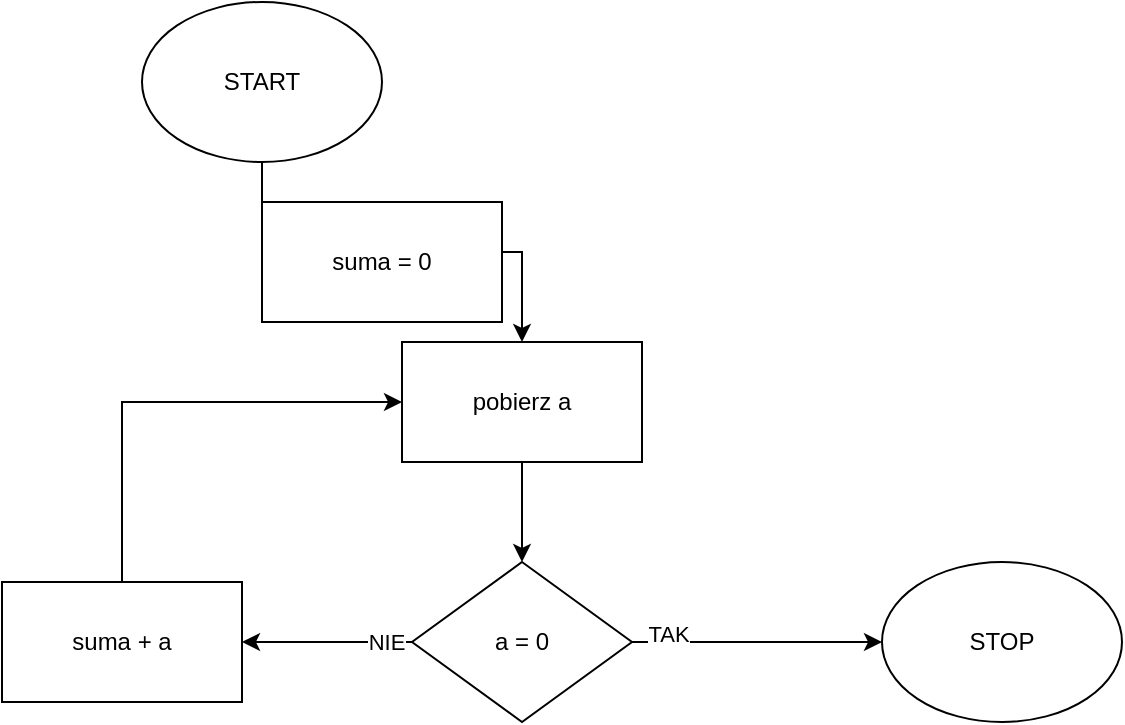 <mxfile version="21.0.2" type="github">
  <diagram id="C5RBs43oDa-KdzZeNtuy" name="Page-1">
    <mxGraphModel dx="1434" dy="739" grid="1" gridSize="10" guides="1" tooltips="1" connect="1" arrows="1" fold="1" page="1" pageScale="1" pageWidth="827" pageHeight="1169" math="0" shadow="0">
      <root>
        <mxCell id="WIyWlLk6GJQsqaUBKTNV-0" />
        <mxCell id="WIyWlLk6GJQsqaUBKTNV-1" parent="WIyWlLk6GJQsqaUBKTNV-0" />
        <mxCell id="0zVeQ9VQQH8XIMJmFTnN-1" style="edgeStyle=orthogonalEdgeStyle;rounded=0;orthogonalLoop=1;jettySize=auto;html=1;exitX=0.5;exitY=1;exitDx=0;exitDy=0;" edge="1" parent="WIyWlLk6GJQsqaUBKTNV-1" source="0zVeQ9VQQH8XIMJmFTnN-0" target="0zVeQ9VQQH8XIMJmFTnN-2">
          <mxGeometry relative="1" as="geometry">
            <mxPoint x="370" y="180" as="targetPoint" />
          </mxGeometry>
        </mxCell>
        <mxCell id="0zVeQ9VQQH8XIMJmFTnN-0" value="START" style="ellipse;whiteSpace=wrap;html=1;" vertex="1" parent="WIyWlLk6GJQsqaUBKTNV-1">
          <mxGeometry x="180" width="120" height="80" as="geometry" />
        </mxCell>
        <mxCell id="0zVeQ9VQQH8XIMJmFTnN-3" style="edgeStyle=orthogonalEdgeStyle;rounded=0;orthogonalLoop=1;jettySize=auto;html=1;exitX=0.5;exitY=1;exitDx=0;exitDy=0;" edge="1" parent="WIyWlLk6GJQsqaUBKTNV-1" source="0zVeQ9VQQH8XIMJmFTnN-2">
          <mxGeometry relative="1" as="geometry">
            <mxPoint x="370" y="280" as="targetPoint" />
          </mxGeometry>
        </mxCell>
        <mxCell id="0zVeQ9VQQH8XIMJmFTnN-2" value="pobierz a" style="rounded=0;whiteSpace=wrap;html=1;" vertex="1" parent="WIyWlLk6GJQsqaUBKTNV-1">
          <mxGeometry x="310" y="170" width="120" height="60" as="geometry" />
        </mxCell>
        <mxCell id="0zVeQ9VQQH8XIMJmFTnN-6" style="edgeStyle=orthogonalEdgeStyle;rounded=0;orthogonalLoop=1;jettySize=auto;html=1;exitX=1;exitY=0.5;exitDx=0;exitDy=0;" edge="1" parent="WIyWlLk6GJQsqaUBKTNV-1" source="0zVeQ9VQQH8XIMJmFTnN-5">
          <mxGeometry relative="1" as="geometry">
            <mxPoint x="550" y="320" as="targetPoint" />
          </mxGeometry>
        </mxCell>
        <mxCell id="0zVeQ9VQQH8XIMJmFTnN-8" value="TAK" style="edgeLabel;html=1;align=center;verticalAlign=middle;resizable=0;points=[];" vertex="1" connectable="0" parent="0zVeQ9VQQH8XIMJmFTnN-6">
          <mxGeometry x="-0.712" y="4" relative="1" as="geometry">
            <mxPoint as="offset" />
          </mxGeometry>
        </mxCell>
        <mxCell id="0zVeQ9VQQH8XIMJmFTnN-10" style="edgeStyle=orthogonalEdgeStyle;rounded=0;orthogonalLoop=1;jettySize=auto;html=1;exitX=0;exitY=0.5;exitDx=0;exitDy=0;" edge="1" parent="WIyWlLk6GJQsqaUBKTNV-1" source="0zVeQ9VQQH8XIMJmFTnN-5">
          <mxGeometry relative="1" as="geometry">
            <mxPoint x="230" y="320" as="targetPoint" />
          </mxGeometry>
        </mxCell>
        <mxCell id="0zVeQ9VQQH8XIMJmFTnN-11" value="NIE" style="edgeLabel;html=1;align=center;verticalAlign=middle;resizable=0;points=[];" vertex="1" connectable="0" parent="0zVeQ9VQQH8XIMJmFTnN-10">
          <mxGeometry x="-0.694" relative="1" as="geometry">
            <mxPoint as="offset" />
          </mxGeometry>
        </mxCell>
        <mxCell id="0zVeQ9VQQH8XIMJmFTnN-5" value="a = 0" style="rhombus;whiteSpace=wrap;html=1;" vertex="1" parent="WIyWlLk6GJQsqaUBKTNV-1">
          <mxGeometry x="315" y="280" width="110" height="80" as="geometry" />
        </mxCell>
        <mxCell id="0zVeQ9VQQH8XIMJmFTnN-9" value="STOP" style="ellipse;whiteSpace=wrap;html=1;" vertex="1" parent="WIyWlLk6GJQsqaUBKTNV-1">
          <mxGeometry x="550" y="280" width="120" height="80" as="geometry" />
        </mxCell>
        <mxCell id="0zVeQ9VQQH8XIMJmFTnN-13" style="edgeStyle=orthogonalEdgeStyle;rounded=0;orthogonalLoop=1;jettySize=auto;html=1;exitX=0.5;exitY=0;exitDx=0;exitDy=0;entryX=0;entryY=0.5;entryDx=0;entryDy=0;" edge="1" parent="WIyWlLk6GJQsqaUBKTNV-1" source="0zVeQ9VQQH8XIMJmFTnN-12" target="0zVeQ9VQQH8XIMJmFTnN-2">
          <mxGeometry relative="1" as="geometry" />
        </mxCell>
        <mxCell id="0zVeQ9VQQH8XIMJmFTnN-12" value="suma + a" style="rounded=0;whiteSpace=wrap;html=1;" vertex="1" parent="WIyWlLk6GJQsqaUBKTNV-1">
          <mxGeometry x="110" y="290" width="120" height="60" as="geometry" />
        </mxCell>
        <mxCell id="0zVeQ9VQQH8XIMJmFTnN-14" value="suma = 0" style="rounded=0;whiteSpace=wrap;html=1;" vertex="1" parent="WIyWlLk6GJQsqaUBKTNV-1">
          <mxGeometry x="240" y="100" width="120" height="60" as="geometry" />
        </mxCell>
      </root>
    </mxGraphModel>
  </diagram>
</mxfile>
